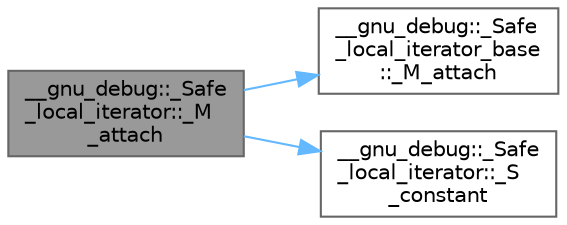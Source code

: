 digraph "__gnu_debug::_Safe_local_iterator::_M_attach"
{
 // LATEX_PDF_SIZE
  bgcolor="transparent";
  edge [fontname=Helvetica,fontsize=10,labelfontname=Helvetica,labelfontsize=10];
  node [fontname=Helvetica,fontsize=10,shape=box,height=0.2,width=0.4];
  rankdir="LR";
  Node1 [id="Node000001",label="__gnu_debug::_Safe\l_local_iterator::_M\l_attach",height=0.2,width=0.4,color="gray40", fillcolor="grey60", style="filled", fontcolor="black",tooltip=" "];
  Node1 -> Node2 [id="edge3_Node000001_Node000002",color="steelblue1",style="solid",tooltip=" "];
  Node2 [id="Node000002",label="__gnu_debug::_Safe\l_local_iterator_base\l::_M_attach",height=0.2,width=0.4,color="grey40", fillcolor="white", style="filled",URL="$class____gnu__debug_1_1___safe__local__iterator__base.html#a78f52529ca9957c3f87afb0920456374",tooltip=" "];
  Node1 -> Node3 [id="edge4_Node000001_Node000003",color="steelblue1",style="solid",tooltip=" "];
  Node3 [id="Node000003",label="__gnu_debug::_Safe\l_local_iterator::_S\l_constant",height=0.2,width=0.4,color="grey40", fillcolor="white", style="filled",URL="$class____gnu__debug_1_1___safe__local__iterator.html#a65378aa3baca9f98cbc4bf7e0049a8c8",tooltip="Determine if this is a constant iterator."];
}
